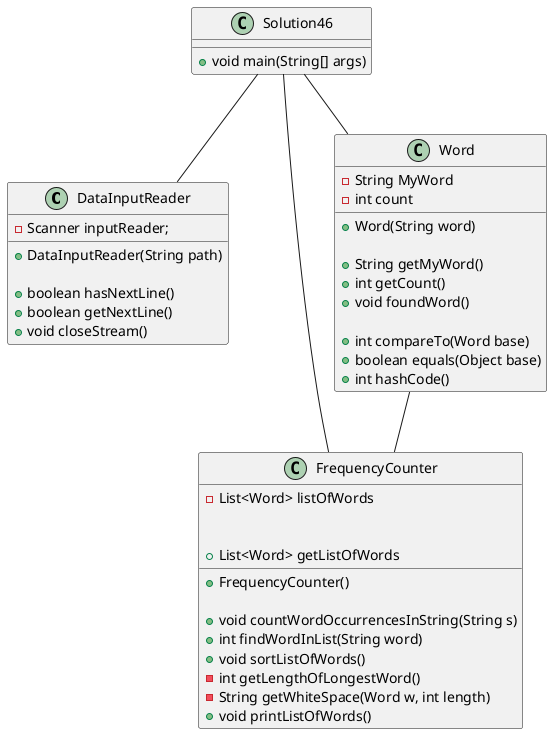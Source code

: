 @startuml

class DataInputReader {
' Instance variable references a stream to input file
-Scanner inputReader;

' Constructor initializes stream to input file
+DataInputReader(String path)

+boolean hasNextLine()
+boolean getNextLine()
+void closeStream()
}

class FrequencyCounter {
' Instance variable stores a list of each word
-List<Word> listOfWords

' Constructor initializes a list for words
+FrequencyCounter()

+void countWordOccurrencesInString(String s)
+int findWordInList(String word)
+List<Word> getListOfWords
+void sortListOfWords()
-int getLengthOfLongestWord()
-String getWhiteSpace(Word w, int length)
+void printListOfWords()
}

class Word {
' Instance variable stores String for word and number of occurrences
-String MyWord
-int count

' Constructor saves word and initializes values
+Word(String word)

+String getMyWord()
+int getCount()
+void foundWord()

' We are overriding compareTo from ArrayList
+int compareTo(Word base)
' We are overriding extra methods from Comparable implementation
+boolean equals(Object base)
+int hashCode()
}

class Solution46 {
+void main(String[] args)
}

Solution46 -- Word
Solution46 -- FrequencyCounter
Solution46 -- DataInputReader
Word -- FrequencyCounter

@enduml
